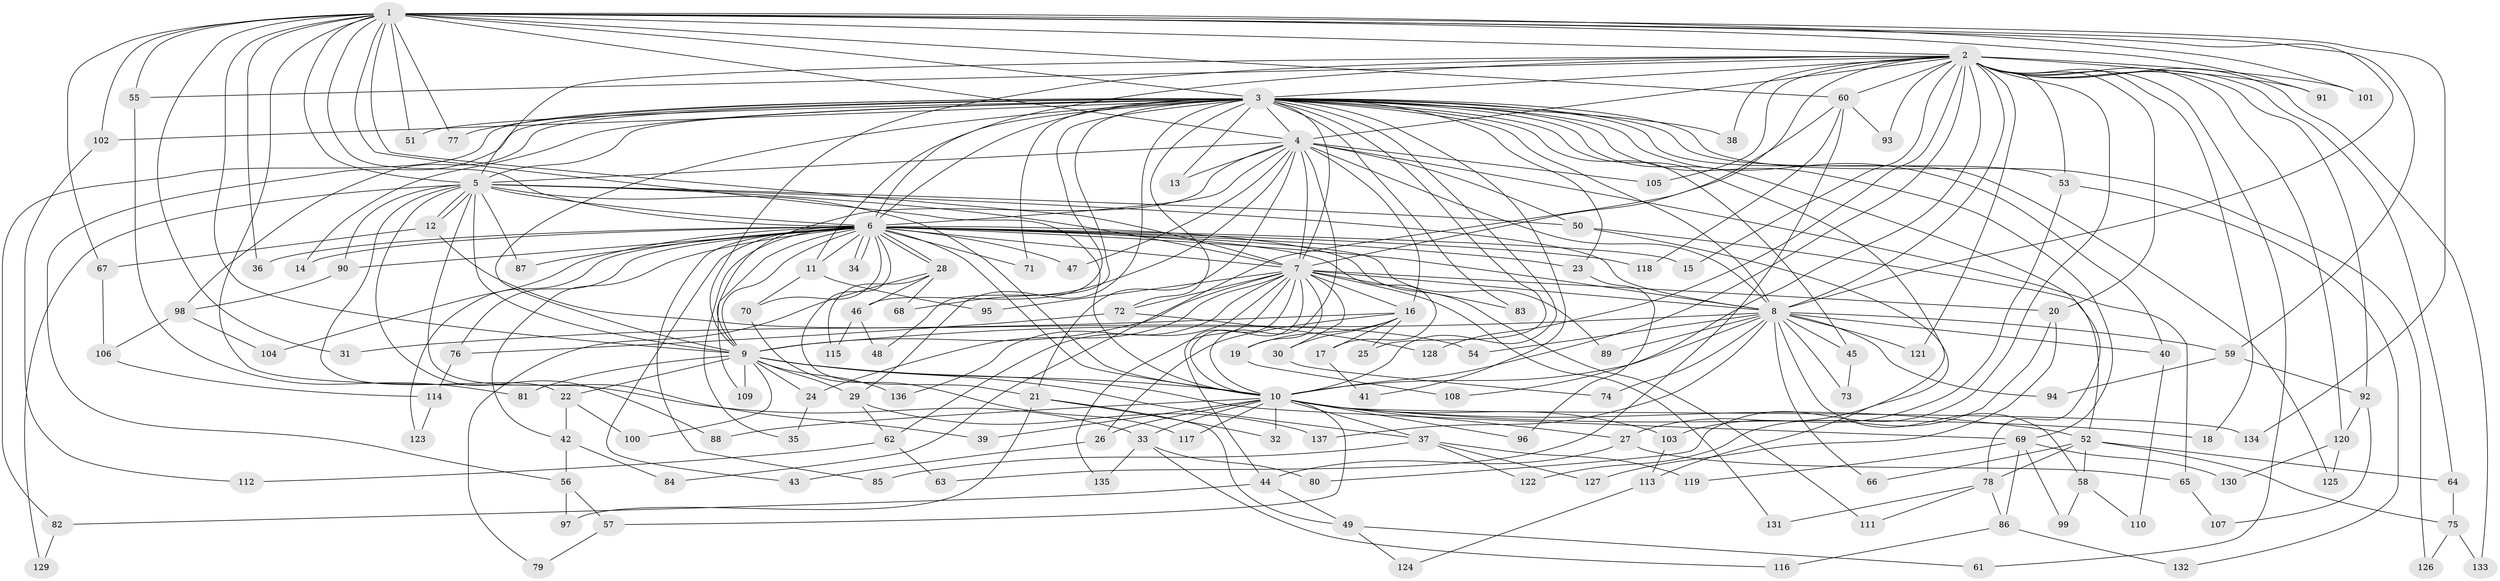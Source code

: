 // Generated by graph-tools (version 1.1) at 2025/25/03/09/25 03:25:52]
// undirected, 137 vertices, 299 edges
graph export_dot {
graph [start="1"]
  node [color=gray90,style=filled];
  1;
  2;
  3;
  4;
  5;
  6;
  7;
  8;
  9;
  10;
  11;
  12;
  13;
  14;
  15;
  16;
  17;
  18;
  19;
  20;
  21;
  22;
  23;
  24;
  25;
  26;
  27;
  28;
  29;
  30;
  31;
  32;
  33;
  34;
  35;
  36;
  37;
  38;
  39;
  40;
  41;
  42;
  43;
  44;
  45;
  46;
  47;
  48;
  49;
  50;
  51;
  52;
  53;
  54;
  55;
  56;
  57;
  58;
  59;
  60;
  61;
  62;
  63;
  64;
  65;
  66;
  67;
  68;
  69;
  70;
  71;
  72;
  73;
  74;
  75;
  76;
  77;
  78;
  79;
  80;
  81;
  82;
  83;
  84;
  85;
  86;
  87;
  88;
  89;
  90;
  91;
  92;
  93;
  94;
  95;
  96;
  97;
  98;
  99;
  100;
  101;
  102;
  103;
  104;
  105;
  106;
  107;
  108;
  109;
  110;
  111;
  112;
  113;
  114;
  115;
  116;
  117;
  118;
  119;
  120;
  121;
  122;
  123;
  124;
  125;
  126;
  127;
  128;
  129;
  130;
  131;
  132;
  133;
  134;
  135;
  136;
  137;
  1 -- 2;
  1 -- 3;
  1 -- 4;
  1 -- 5;
  1 -- 6;
  1 -- 7;
  1 -- 8;
  1 -- 9;
  1 -- 10;
  1 -- 31;
  1 -- 33;
  1 -- 36;
  1 -- 51;
  1 -- 55;
  1 -- 59;
  1 -- 60;
  1 -- 67;
  1 -- 77;
  1 -- 91;
  1 -- 101;
  1 -- 102;
  1 -- 134;
  2 -- 3;
  2 -- 4;
  2 -- 5;
  2 -- 6;
  2 -- 7;
  2 -- 8;
  2 -- 9;
  2 -- 10;
  2 -- 15;
  2 -- 18;
  2 -- 20;
  2 -- 38;
  2 -- 53;
  2 -- 55;
  2 -- 60;
  2 -- 61;
  2 -- 64;
  2 -- 80;
  2 -- 91;
  2 -- 92;
  2 -- 93;
  2 -- 101;
  2 -- 105;
  2 -- 108;
  2 -- 120;
  2 -- 121;
  2 -- 128;
  2 -- 133;
  3 -- 4;
  3 -- 5;
  3 -- 6;
  3 -- 7;
  3 -- 8;
  3 -- 9;
  3 -- 10;
  3 -- 11;
  3 -- 13;
  3 -- 14;
  3 -- 23;
  3 -- 25;
  3 -- 27;
  3 -- 29;
  3 -- 38;
  3 -- 40;
  3 -- 41;
  3 -- 45;
  3 -- 46;
  3 -- 48;
  3 -- 51;
  3 -- 53;
  3 -- 56;
  3 -- 69;
  3 -- 71;
  3 -- 72;
  3 -- 77;
  3 -- 78;
  3 -- 82;
  3 -- 83;
  3 -- 98;
  3 -- 102;
  3 -- 125;
  3 -- 126;
  4 -- 5;
  4 -- 6;
  4 -- 7;
  4 -- 8;
  4 -- 9;
  4 -- 10;
  4 -- 13;
  4 -- 16;
  4 -- 21;
  4 -- 47;
  4 -- 50;
  4 -- 65;
  4 -- 68;
  4 -- 105;
  5 -- 6;
  5 -- 7;
  5 -- 8;
  5 -- 9;
  5 -- 10;
  5 -- 12;
  5 -- 12;
  5 -- 22;
  5 -- 39;
  5 -- 50;
  5 -- 87;
  5 -- 88;
  5 -- 90;
  5 -- 129;
  6 -- 7;
  6 -- 8;
  6 -- 9;
  6 -- 10;
  6 -- 11;
  6 -- 14;
  6 -- 15;
  6 -- 17;
  6 -- 21;
  6 -- 23;
  6 -- 28;
  6 -- 28;
  6 -- 34;
  6 -- 34;
  6 -- 35;
  6 -- 36;
  6 -- 42;
  6 -- 43;
  6 -- 47;
  6 -- 70;
  6 -- 71;
  6 -- 76;
  6 -- 85;
  6 -- 87;
  6 -- 89;
  6 -- 90;
  6 -- 104;
  6 -- 109;
  6 -- 111;
  6 -- 118;
  6 -- 123;
  7 -- 8;
  7 -- 9;
  7 -- 10;
  7 -- 16;
  7 -- 19;
  7 -- 20;
  7 -- 24;
  7 -- 30;
  7 -- 44;
  7 -- 62;
  7 -- 72;
  7 -- 83;
  7 -- 95;
  7 -- 131;
  7 -- 135;
  7 -- 136;
  8 -- 9;
  8 -- 10;
  8 -- 40;
  8 -- 45;
  8 -- 54;
  8 -- 58;
  8 -- 59;
  8 -- 66;
  8 -- 73;
  8 -- 74;
  8 -- 89;
  8 -- 94;
  8 -- 121;
  8 -- 137;
  9 -- 10;
  9 -- 22;
  9 -- 24;
  9 -- 29;
  9 -- 37;
  9 -- 69;
  9 -- 81;
  9 -- 100;
  9 -- 109;
  9 -- 136;
  10 -- 18;
  10 -- 26;
  10 -- 27;
  10 -- 32;
  10 -- 33;
  10 -- 37;
  10 -- 39;
  10 -- 52;
  10 -- 57;
  10 -- 88;
  10 -- 96;
  10 -- 103;
  10 -- 117;
  10 -- 134;
  11 -- 70;
  11 -- 95;
  12 -- 54;
  12 -- 67;
  16 -- 17;
  16 -- 19;
  16 -- 25;
  16 -- 26;
  16 -- 30;
  16 -- 31;
  17 -- 41;
  19 -- 108;
  20 -- 122;
  20 -- 127;
  21 -- 32;
  21 -- 49;
  21 -- 97;
  22 -- 42;
  22 -- 100;
  23 -- 96;
  24 -- 35;
  26 -- 43;
  27 -- 44;
  27 -- 65;
  28 -- 46;
  28 -- 68;
  28 -- 79;
  28 -- 115;
  29 -- 62;
  29 -- 137;
  30 -- 74;
  33 -- 80;
  33 -- 116;
  33 -- 135;
  37 -- 85;
  37 -- 119;
  37 -- 122;
  37 -- 127;
  40 -- 110;
  42 -- 56;
  42 -- 84;
  44 -- 49;
  44 -- 82;
  45 -- 73;
  46 -- 48;
  46 -- 115;
  49 -- 61;
  49 -- 124;
  50 -- 52;
  50 -- 113;
  52 -- 58;
  52 -- 64;
  52 -- 66;
  52 -- 75;
  52 -- 78;
  53 -- 103;
  53 -- 132;
  55 -- 81;
  56 -- 57;
  56 -- 97;
  57 -- 79;
  58 -- 99;
  58 -- 110;
  59 -- 92;
  59 -- 94;
  60 -- 63;
  60 -- 84;
  60 -- 93;
  60 -- 118;
  62 -- 63;
  62 -- 112;
  64 -- 75;
  65 -- 107;
  67 -- 106;
  69 -- 86;
  69 -- 99;
  69 -- 119;
  69 -- 130;
  70 -- 117;
  72 -- 76;
  72 -- 128;
  75 -- 126;
  75 -- 133;
  76 -- 114;
  78 -- 86;
  78 -- 111;
  78 -- 131;
  82 -- 129;
  86 -- 116;
  86 -- 132;
  90 -- 98;
  92 -- 107;
  92 -- 120;
  98 -- 104;
  98 -- 106;
  102 -- 112;
  103 -- 113;
  106 -- 114;
  113 -- 124;
  114 -- 123;
  120 -- 125;
  120 -- 130;
}

